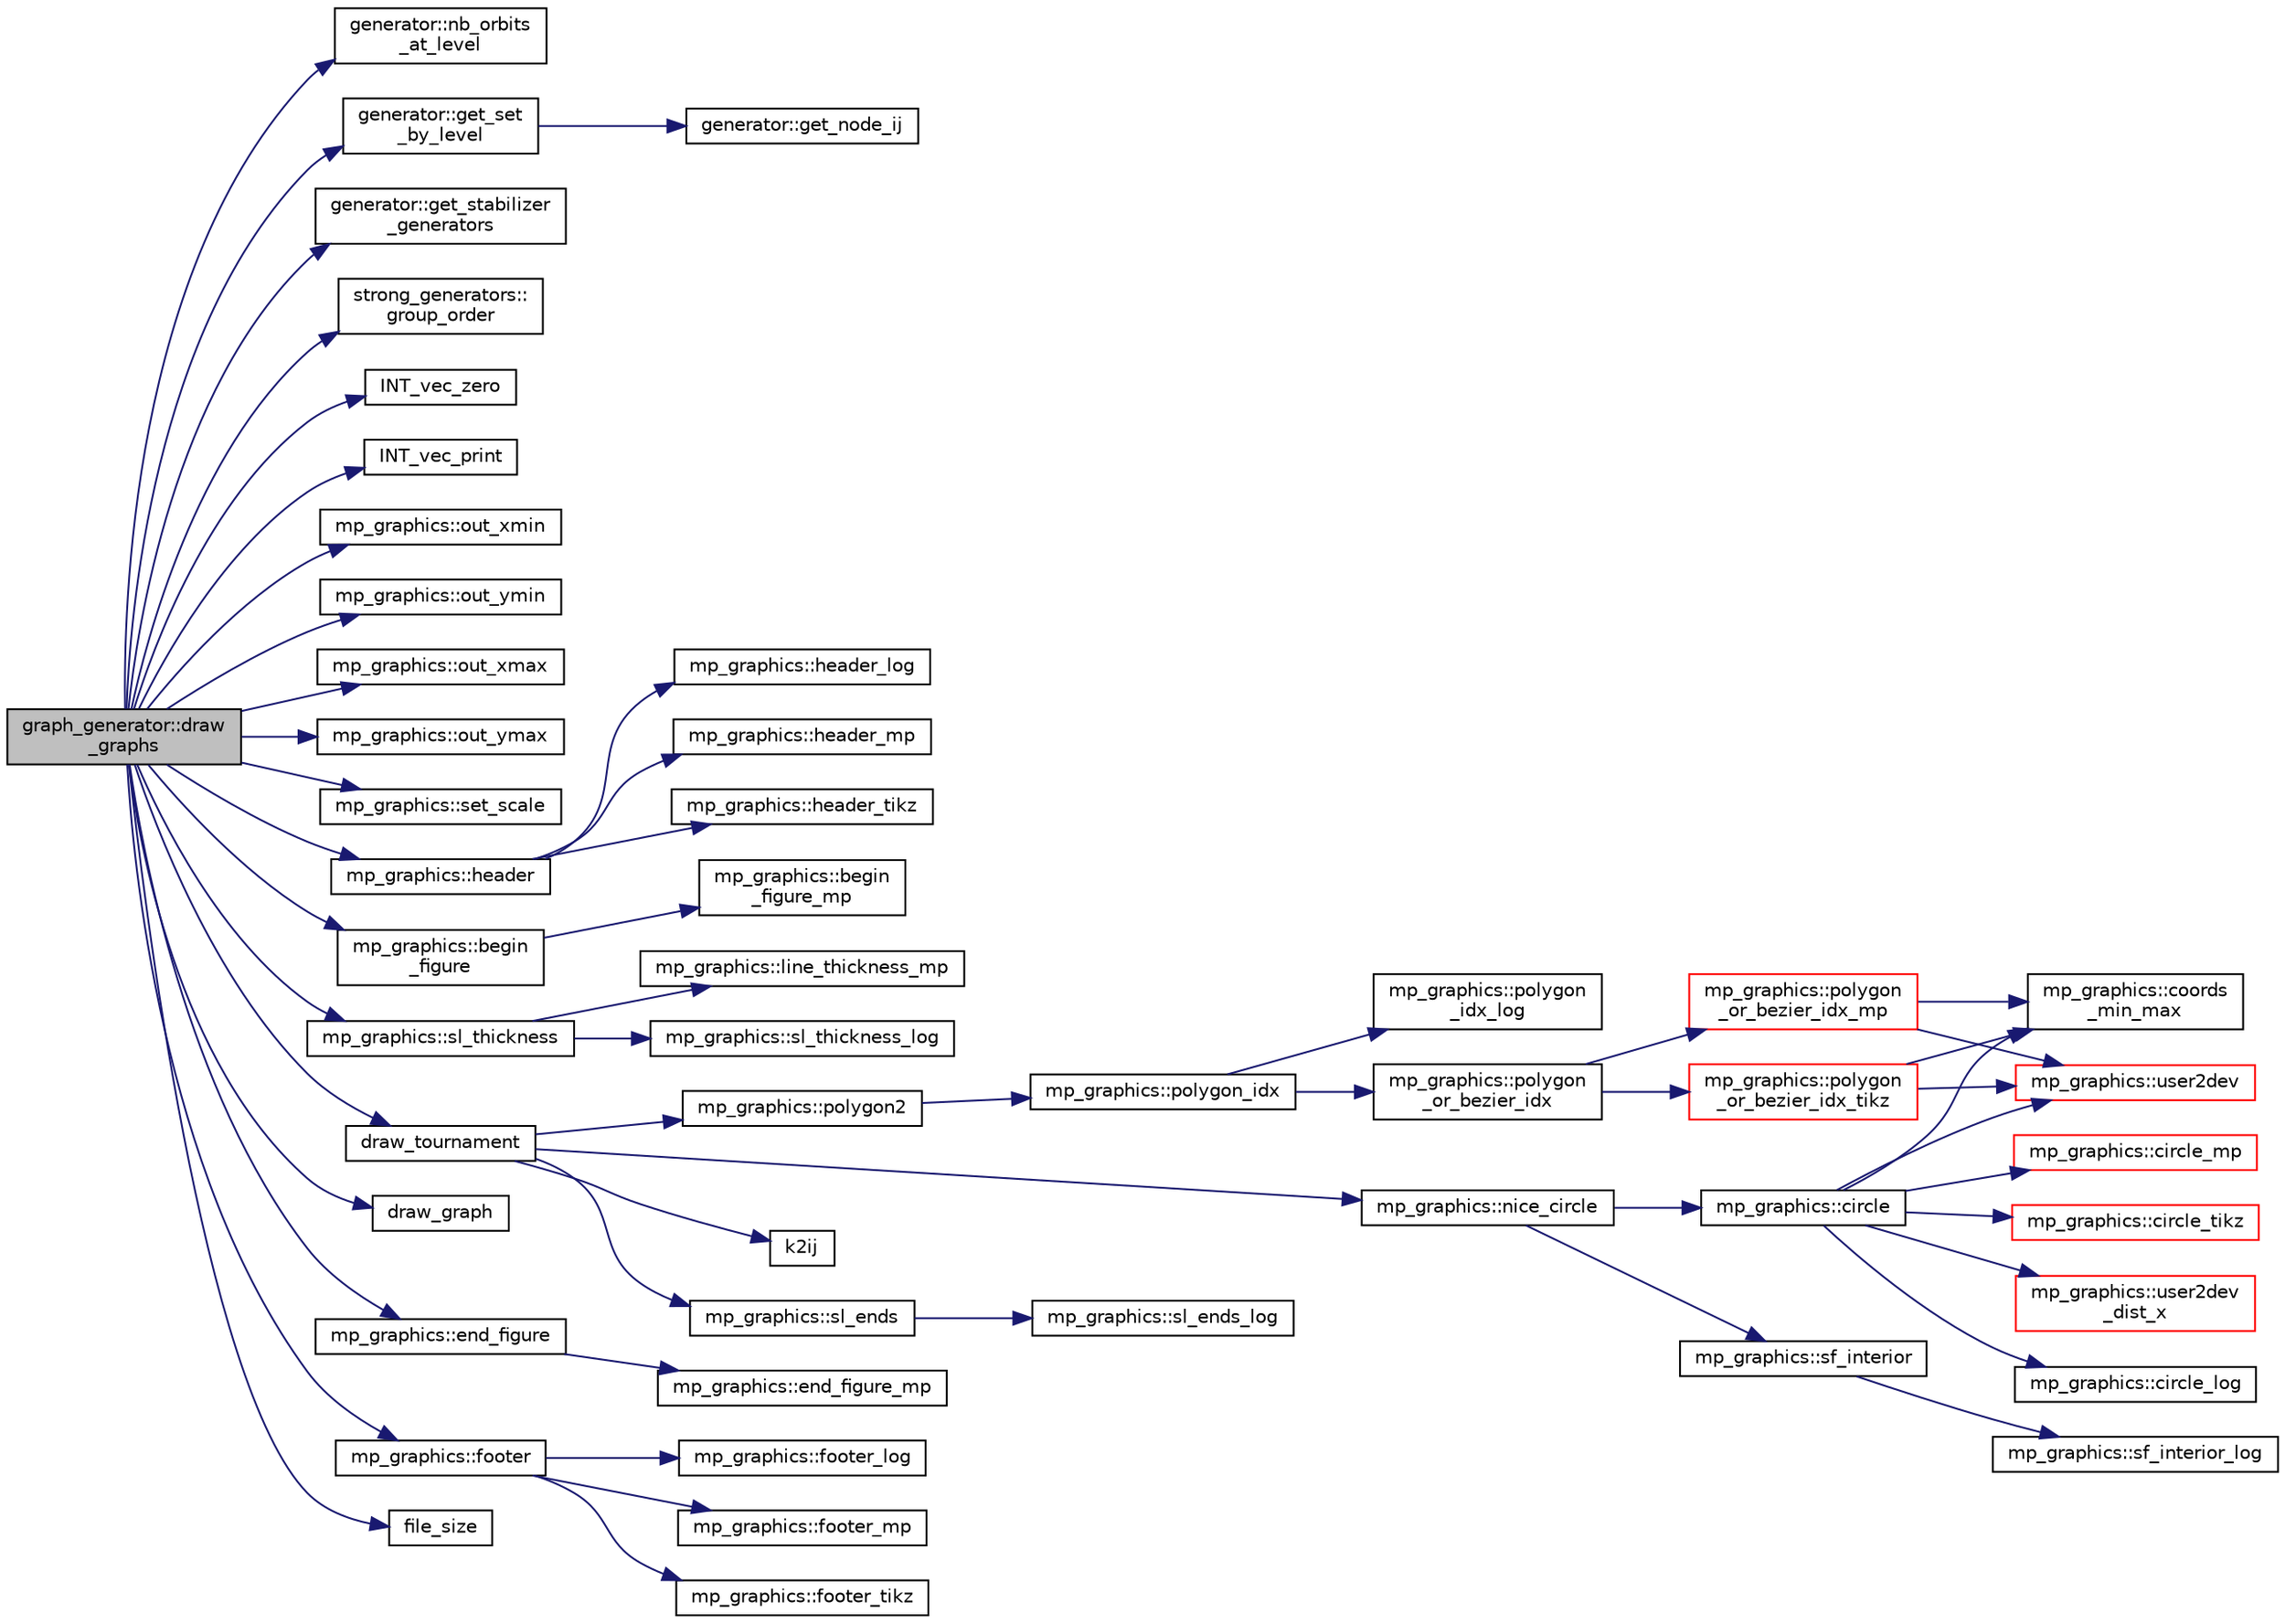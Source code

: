 digraph "graph_generator::draw_graphs"
{
  edge [fontname="Helvetica",fontsize="10",labelfontname="Helvetica",labelfontsize="10"];
  node [fontname="Helvetica",fontsize="10",shape=record];
  rankdir="LR";
  Node41 [label="graph_generator::draw\l_graphs",height=0.2,width=0.4,color="black", fillcolor="grey75", style="filled", fontcolor="black"];
  Node41 -> Node42 [color="midnightblue",fontsize="10",style="solid",fontname="Helvetica"];
  Node42 [label="generator::nb_orbits\l_at_level",height=0.2,width=0.4,color="black", fillcolor="white", style="filled",URL="$d7/d73/classgenerator.html#a020f3d8378448310d044a4a24fadf301"];
  Node41 -> Node43 [color="midnightblue",fontsize="10",style="solid",fontname="Helvetica"];
  Node43 [label="generator::get_set\l_by_level",height=0.2,width=0.4,color="black", fillcolor="white", style="filled",URL="$d7/d73/classgenerator.html#a3012a80d862b42c848b84584389c8594"];
  Node43 -> Node44 [color="midnightblue",fontsize="10",style="solid",fontname="Helvetica"];
  Node44 [label="generator::get_node_ij",height=0.2,width=0.4,color="black", fillcolor="white", style="filled",URL="$d7/d73/classgenerator.html#a8cea5411b42336694738530732ede540"];
  Node41 -> Node45 [color="midnightblue",fontsize="10",style="solid",fontname="Helvetica"];
  Node45 [label="generator::get_stabilizer\l_generators",height=0.2,width=0.4,color="black", fillcolor="white", style="filled",URL="$d7/d73/classgenerator.html#a744da633f741e1aa27701fe9d203d564"];
  Node41 -> Node46 [color="midnightblue",fontsize="10",style="solid",fontname="Helvetica"];
  Node46 [label="strong_generators::\lgroup_order",height=0.2,width=0.4,color="black", fillcolor="white", style="filled",URL="$dc/d09/classstrong__generators.html#a91f453c2bfd6502b96f4b4eed16beb20"];
  Node41 -> Node47 [color="midnightblue",fontsize="10",style="solid",fontname="Helvetica"];
  Node47 [label="INT_vec_zero",height=0.2,width=0.4,color="black", fillcolor="white", style="filled",URL="$df/dbf/sajeeb_8_c.html#aa8c9c7977203577026080f546fe4980f"];
  Node41 -> Node48 [color="midnightblue",fontsize="10",style="solid",fontname="Helvetica"];
  Node48 [label="INT_vec_print",height=0.2,width=0.4,color="black", fillcolor="white", style="filled",URL="$df/dbf/sajeeb_8_c.html#a79a5901af0b47dd0d694109543c027fe"];
  Node41 -> Node49 [color="midnightblue",fontsize="10",style="solid",fontname="Helvetica"];
  Node49 [label="mp_graphics::out_xmin",height=0.2,width=0.4,color="black", fillcolor="white", style="filled",URL="$da/d2c/classmp__graphics.html#a565bfb3987a4e246e3fd61d15c714ee7"];
  Node41 -> Node50 [color="midnightblue",fontsize="10",style="solid",fontname="Helvetica"];
  Node50 [label="mp_graphics::out_ymin",height=0.2,width=0.4,color="black", fillcolor="white", style="filled",URL="$da/d2c/classmp__graphics.html#a01d97c3ec8360a3c2244aa895e2b9c9e"];
  Node41 -> Node51 [color="midnightblue",fontsize="10",style="solid",fontname="Helvetica"];
  Node51 [label="mp_graphics::out_xmax",height=0.2,width=0.4,color="black", fillcolor="white", style="filled",URL="$da/d2c/classmp__graphics.html#af0f66267f65077db72afeb0ce0b8df31"];
  Node41 -> Node52 [color="midnightblue",fontsize="10",style="solid",fontname="Helvetica"];
  Node52 [label="mp_graphics::out_ymax",height=0.2,width=0.4,color="black", fillcolor="white", style="filled",URL="$da/d2c/classmp__graphics.html#a16d4b00f27d431c20c08840b6043cc7f"];
  Node41 -> Node53 [color="midnightblue",fontsize="10",style="solid",fontname="Helvetica"];
  Node53 [label="mp_graphics::set_scale",height=0.2,width=0.4,color="black", fillcolor="white", style="filled",URL="$da/d2c/classmp__graphics.html#a432c2c061c21c23230a57511e5f8dac4"];
  Node41 -> Node54 [color="midnightblue",fontsize="10",style="solid",fontname="Helvetica"];
  Node54 [label="mp_graphics::header",height=0.2,width=0.4,color="black", fillcolor="white", style="filled",URL="$da/d2c/classmp__graphics.html#ad500b1cac8c75bf8a2f2ac78938c4e30"];
  Node54 -> Node55 [color="midnightblue",fontsize="10",style="solid",fontname="Helvetica"];
  Node55 [label="mp_graphics::header_log",height=0.2,width=0.4,color="black", fillcolor="white", style="filled",URL="$da/d2c/classmp__graphics.html#a001ad397d28bb3032a3201aac0896ce8"];
  Node54 -> Node56 [color="midnightblue",fontsize="10",style="solid",fontname="Helvetica"];
  Node56 [label="mp_graphics::header_mp",height=0.2,width=0.4,color="black", fillcolor="white", style="filled",URL="$da/d2c/classmp__graphics.html#ad08252e9be57fd9d484a80a1c3602969"];
  Node54 -> Node57 [color="midnightblue",fontsize="10",style="solid",fontname="Helvetica"];
  Node57 [label="mp_graphics::header_tikz",height=0.2,width=0.4,color="black", fillcolor="white", style="filled",URL="$da/d2c/classmp__graphics.html#a89a5fbf0e495443260399c1b6b3bb320"];
  Node41 -> Node58 [color="midnightblue",fontsize="10",style="solid",fontname="Helvetica"];
  Node58 [label="mp_graphics::begin\l_figure",height=0.2,width=0.4,color="black", fillcolor="white", style="filled",URL="$da/d2c/classmp__graphics.html#a5755257d778fb161984a756d0ad9c600"];
  Node58 -> Node59 [color="midnightblue",fontsize="10",style="solid",fontname="Helvetica"];
  Node59 [label="mp_graphics::begin\l_figure_mp",height=0.2,width=0.4,color="black", fillcolor="white", style="filled",URL="$da/d2c/classmp__graphics.html#aab98691d8a4a65a5ac8ed06e8f71c640"];
  Node41 -> Node60 [color="midnightblue",fontsize="10",style="solid",fontname="Helvetica"];
  Node60 [label="mp_graphics::sl_thickness",height=0.2,width=0.4,color="black", fillcolor="white", style="filled",URL="$da/d2c/classmp__graphics.html#ac409a4e038d93b57dc977ceb3259e850"];
  Node60 -> Node61 [color="midnightblue",fontsize="10",style="solid",fontname="Helvetica"];
  Node61 [label="mp_graphics::line_thickness_mp",height=0.2,width=0.4,color="black", fillcolor="white", style="filled",URL="$da/d2c/classmp__graphics.html#ada686670b0e5c358f58c30b554822010"];
  Node60 -> Node62 [color="midnightblue",fontsize="10",style="solid",fontname="Helvetica"];
  Node62 [label="mp_graphics::sl_thickness_log",height=0.2,width=0.4,color="black", fillcolor="white", style="filled",URL="$da/d2c/classmp__graphics.html#a3356cadbf9e1ae81ae353c4014d5590a"];
  Node41 -> Node63 [color="midnightblue",fontsize="10",style="solid",fontname="Helvetica"];
  Node63 [label="draw_tournament",height=0.2,width=0.4,color="black", fillcolor="white", style="filled",URL="$d9/d29/draw_8_c.html#abdcf81159ed67c2b19501ea77dbbf6c9"];
  Node63 -> Node64 [color="midnightblue",fontsize="10",style="solid",fontname="Helvetica"];
  Node64 [label="k2ij",height=0.2,width=0.4,color="black", fillcolor="white", style="filled",URL="$df/dbf/sajeeb_8_c.html#a94379148acec1c2aeedad1903aa0756a"];
  Node63 -> Node65 [color="midnightblue",fontsize="10",style="solid",fontname="Helvetica"];
  Node65 [label="mp_graphics::sl_ends",height=0.2,width=0.4,color="black", fillcolor="white", style="filled",URL="$da/d2c/classmp__graphics.html#a555d8a360035bd043aedba1563107551"];
  Node65 -> Node66 [color="midnightblue",fontsize="10",style="solid",fontname="Helvetica"];
  Node66 [label="mp_graphics::sl_ends_log",height=0.2,width=0.4,color="black", fillcolor="white", style="filled",URL="$da/d2c/classmp__graphics.html#af3c7852b230527041002aac41b8481fd"];
  Node63 -> Node67 [color="midnightblue",fontsize="10",style="solid",fontname="Helvetica"];
  Node67 [label="mp_graphics::polygon2",height=0.2,width=0.4,color="black", fillcolor="white", style="filled",URL="$da/d2c/classmp__graphics.html#ad4052be9dec4eeef879dcc8ca6d85d71"];
  Node67 -> Node68 [color="midnightblue",fontsize="10",style="solid",fontname="Helvetica"];
  Node68 [label="mp_graphics::polygon_idx",height=0.2,width=0.4,color="black", fillcolor="white", style="filled",URL="$da/d2c/classmp__graphics.html#a60729a478cad572ccb9df00b0f5988df"];
  Node68 -> Node69 [color="midnightblue",fontsize="10",style="solid",fontname="Helvetica"];
  Node69 [label="mp_graphics::polygon\l_idx_log",height=0.2,width=0.4,color="black", fillcolor="white", style="filled",URL="$da/d2c/classmp__graphics.html#aef990b1a5e84f4781ff613ce48fafe83"];
  Node68 -> Node70 [color="midnightblue",fontsize="10",style="solid",fontname="Helvetica"];
  Node70 [label="mp_graphics::polygon\l_or_bezier_idx",height=0.2,width=0.4,color="black", fillcolor="white", style="filled",URL="$da/d2c/classmp__graphics.html#ac67f20507b7b4f592e9ed90aaa1f472a"];
  Node70 -> Node71 [color="midnightblue",fontsize="10",style="solid",fontname="Helvetica"];
  Node71 [label="mp_graphics::polygon\l_or_bezier_idx_mp",height=0.2,width=0.4,color="red", fillcolor="white", style="filled",URL="$da/d2c/classmp__graphics.html#ac1c736f6c02abd6df696eb949c3513ac"];
  Node71 -> Node72 [color="midnightblue",fontsize="10",style="solid",fontname="Helvetica"];
  Node72 [label="mp_graphics::coords\l_min_max",height=0.2,width=0.4,color="black", fillcolor="white", style="filled",URL="$da/d2c/classmp__graphics.html#afa0af74da2afd1d00b2eeb5e25b4f596"];
  Node71 -> Node73 [color="midnightblue",fontsize="10",style="solid",fontname="Helvetica"];
  Node73 [label="mp_graphics::user2dev",height=0.2,width=0.4,color="red", fillcolor="white", style="filled",URL="$da/d2c/classmp__graphics.html#af087f5f4b08c72f67f5e35cc312070fb"];
  Node70 -> Node78 [color="midnightblue",fontsize="10",style="solid",fontname="Helvetica"];
  Node78 [label="mp_graphics::polygon\l_or_bezier_idx_tikz",height=0.2,width=0.4,color="red", fillcolor="white", style="filled",URL="$da/d2c/classmp__graphics.html#ae266ecef91f4cd8a6fd4054b17354370"];
  Node78 -> Node72 [color="midnightblue",fontsize="10",style="solid",fontname="Helvetica"];
  Node78 -> Node73 [color="midnightblue",fontsize="10",style="solid",fontname="Helvetica"];
  Node63 -> Node83 [color="midnightblue",fontsize="10",style="solid",fontname="Helvetica"];
  Node83 [label="mp_graphics::nice_circle",height=0.2,width=0.4,color="black", fillcolor="white", style="filled",URL="$da/d2c/classmp__graphics.html#a29055ee6a26b527757614c4e75911ade"];
  Node83 -> Node84 [color="midnightblue",fontsize="10",style="solid",fontname="Helvetica"];
  Node84 [label="mp_graphics::sf_interior",height=0.2,width=0.4,color="black", fillcolor="white", style="filled",URL="$da/d2c/classmp__graphics.html#a2db6a380fffb003254304ea9489a452b"];
  Node84 -> Node85 [color="midnightblue",fontsize="10",style="solid",fontname="Helvetica"];
  Node85 [label="mp_graphics::sf_interior_log",height=0.2,width=0.4,color="black", fillcolor="white", style="filled",URL="$da/d2c/classmp__graphics.html#ab805bb76ca29a586a45209d2ed00b085"];
  Node83 -> Node86 [color="midnightblue",fontsize="10",style="solid",fontname="Helvetica"];
  Node86 [label="mp_graphics::circle",height=0.2,width=0.4,color="black", fillcolor="white", style="filled",URL="$da/d2c/classmp__graphics.html#a0e1e32cdfd93dd41678a1dda2671ab6e"];
  Node86 -> Node72 [color="midnightblue",fontsize="10",style="solid",fontname="Helvetica"];
  Node86 -> Node73 [color="midnightblue",fontsize="10",style="solid",fontname="Helvetica"];
  Node86 -> Node87 [color="midnightblue",fontsize="10",style="solid",fontname="Helvetica"];
  Node87 [label="mp_graphics::user2dev\l_dist_x",height=0.2,width=0.4,color="red", fillcolor="white", style="filled",URL="$da/d2c/classmp__graphics.html#a0c6b0bda2fbf3a7baa984eba08a87478"];
  Node86 -> Node89 [color="midnightblue",fontsize="10",style="solid",fontname="Helvetica"];
  Node89 [label="mp_graphics::circle_log",height=0.2,width=0.4,color="black", fillcolor="white", style="filled",URL="$da/d2c/classmp__graphics.html#a39416f00c1c310a76936674cdff82e49"];
  Node86 -> Node90 [color="midnightblue",fontsize="10",style="solid",fontname="Helvetica"];
  Node90 [label="mp_graphics::circle_mp",height=0.2,width=0.4,color="red", fillcolor="white", style="filled",URL="$da/d2c/classmp__graphics.html#af45ff3b26ab8578a58b17b3507578fc2"];
  Node86 -> Node91 [color="midnightblue",fontsize="10",style="solid",fontname="Helvetica"];
  Node91 [label="mp_graphics::circle_tikz",height=0.2,width=0.4,color="red", fillcolor="white", style="filled",URL="$da/d2c/classmp__graphics.html#a2130247d7df0f51620ccc91d17b713f7"];
  Node41 -> Node92 [color="midnightblue",fontsize="10",style="solid",fontname="Helvetica"];
  Node92 [label="draw_graph",height=0.2,width=0.4,color="black", fillcolor="white", style="filled",URL="$d4/da5/draw__graph_8_c.html#a20921d466bca8df97a81aaaa403fa8ea"];
  Node41 -> Node93 [color="midnightblue",fontsize="10",style="solid",fontname="Helvetica"];
  Node93 [label="mp_graphics::end_figure",height=0.2,width=0.4,color="black", fillcolor="white", style="filled",URL="$da/d2c/classmp__graphics.html#af7e758a9c83d809d033e1d18752d2925"];
  Node93 -> Node94 [color="midnightblue",fontsize="10",style="solid",fontname="Helvetica"];
  Node94 [label="mp_graphics::end_figure_mp",height=0.2,width=0.4,color="black", fillcolor="white", style="filled",URL="$da/d2c/classmp__graphics.html#a9689888a580c69708ba1ead311f4cd26"];
  Node41 -> Node95 [color="midnightblue",fontsize="10",style="solid",fontname="Helvetica"];
  Node95 [label="mp_graphics::footer",height=0.2,width=0.4,color="black", fillcolor="white", style="filled",URL="$da/d2c/classmp__graphics.html#a20ae36e3dae7401578c7623f73419fe8"];
  Node95 -> Node96 [color="midnightblue",fontsize="10",style="solid",fontname="Helvetica"];
  Node96 [label="mp_graphics::footer_log",height=0.2,width=0.4,color="black", fillcolor="white", style="filled",URL="$da/d2c/classmp__graphics.html#a24e948667d548c41a757285e7a22c2c0"];
  Node95 -> Node97 [color="midnightblue",fontsize="10",style="solid",fontname="Helvetica"];
  Node97 [label="mp_graphics::footer_mp",height=0.2,width=0.4,color="black", fillcolor="white", style="filled",URL="$da/d2c/classmp__graphics.html#a3667f25d3a90de957ede28f7aa95ac56"];
  Node95 -> Node98 [color="midnightblue",fontsize="10",style="solid",fontname="Helvetica"];
  Node98 [label="mp_graphics::footer_tikz",height=0.2,width=0.4,color="black", fillcolor="white", style="filled",URL="$da/d2c/classmp__graphics.html#a6cd32ee52e926c056c84756d5c5a8687"];
  Node41 -> Node99 [color="midnightblue",fontsize="10",style="solid",fontname="Helvetica"];
  Node99 [label="file_size",height=0.2,width=0.4,color="black", fillcolor="white", style="filled",URL="$df/dbf/sajeeb_8_c.html#a5c37cf5785204b6e9adf647dc14d0e50"];
}
